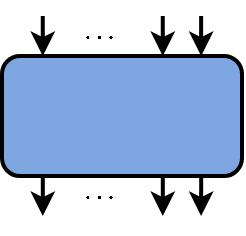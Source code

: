 <mxfile version="24.7.5" pages="8">
  <diagram name="Page-1" id="yfhviqjyw5GSRYQB0bxj">
    <mxGraphModel dx="477" dy="479" grid="1" gridSize="5" guides="1" tooltips="1" connect="1" arrows="1" fold="1" page="1" pageScale="1" pageWidth="827" pageHeight="1169" math="1" shadow="0">
      <root>
        <mxCell id="0" />
        <mxCell id="1" parent="0" />
        <mxCell id="PiUlT12rA_tVYq5L-w_3-2" style="edgeStyle=orthogonalEdgeStyle;rounded=0;orthogonalLoop=1;jettySize=auto;html=1;exitX=0.17;exitY=1;exitDx=0;exitDy=0;exitPerimeter=0;strokeWidth=2;" edge="1" parent="1" source="PiUlT12rA_tVYq5L-w_3-1">
          <mxGeometry relative="1" as="geometry">
            <mxPoint x="380.389" y="480" as="targetPoint" />
          </mxGeometry>
        </mxCell>
        <mxCell id="PiUlT12rA_tVYq5L-w_3-3" style="edgeStyle=orthogonalEdgeStyle;rounded=0;orthogonalLoop=1;jettySize=auto;html=1;exitX=0.67;exitY=1;exitDx=0;exitDy=0;exitPerimeter=0;strokeColor=default;strokeWidth=2;align=center;verticalAlign=middle;fontFamily=Helvetica;fontSize=11;fontColor=default;labelBackgroundColor=default;endArrow=classic;" edge="1" parent="1" source="PiUlT12rA_tVYq5L-w_3-1">
          <mxGeometry relative="1" as="geometry">
            <mxPoint x="440.389" y="480" as="targetPoint" />
          </mxGeometry>
        </mxCell>
        <mxCell id="PiUlT12rA_tVYq5L-w_3-4" style="edgeStyle=orthogonalEdgeStyle;shape=connector;rounded=0;orthogonalLoop=1;jettySize=auto;html=1;exitX=0.83;exitY=1;exitDx=0;exitDy=0;exitPerimeter=0;strokeColor=default;strokeWidth=2;align=center;verticalAlign=middle;fontFamily=Helvetica;fontSize=11;fontColor=default;labelBackgroundColor=default;endArrow=classic;" edge="1" parent="1" source="PiUlT12rA_tVYq5L-w_3-1">
          <mxGeometry relative="1" as="geometry">
            <mxPoint x="459.556" y="480" as="targetPoint" />
          </mxGeometry>
        </mxCell>
        <mxCell id="PiUlT12rA_tVYq5L-w_3-5" style="edgeStyle=orthogonalEdgeStyle;shape=connector;rounded=0;orthogonalLoop=1;jettySize=auto;html=1;exitX=0.17;exitY=0;exitDx=0;exitDy=0;exitPerimeter=0;strokeColor=default;strokeWidth=2;align=center;verticalAlign=middle;fontFamily=Helvetica;fontSize=11;fontColor=default;labelBackgroundColor=default;endArrow=classic;entryX=0.17;entryY=0;entryDx=0;entryDy=0;entryPerimeter=0;" edge="1" parent="1" target="PiUlT12rA_tVYq5L-w_3-1">
          <mxGeometry relative="1" as="geometry">
            <mxPoint x="380.389" y="380" as="sourcePoint" />
          </mxGeometry>
        </mxCell>
        <mxCell id="PiUlT12rA_tVYq5L-w_3-6" style="edgeStyle=orthogonalEdgeStyle;shape=connector;rounded=0;orthogonalLoop=1;jettySize=auto;html=1;exitX=0.67;exitY=0;exitDx=0;exitDy=0;exitPerimeter=0;strokeColor=default;strokeWidth=2;align=center;verticalAlign=middle;fontFamily=Helvetica;fontSize=11;fontColor=default;labelBackgroundColor=default;endArrow=classic;entryX=0.67;entryY=0;entryDx=0;entryDy=0;entryPerimeter=0;" edge="1" parent="1" target="PiUlT12rA_tVYq5L-w_3-1">
          <mxGeometry relative="1" as="geometry">
            <mxPoint x="440.389" y="380" as="sourcePoint" />
          </mxGeometry>
        </mxCell>
        <mxCell id="PiUlT12rA_tVYq5L-w_3-7" style="edgeStyle=orthogonalEdgeStyle;shape=connector;rounded=0;orthogonalLoop=1;jettySize=auto;html=1;exitX=0.83;exitY=0;exitDx=0;exitDy=0;exitPerimeter=0;strokeColor=default;strokeWidth=2;align=center;verticalAlign=middle;fontFamily=Helvetica;fontSize=11;fontColor=default;labelBackgroundColor=default;endArrow=classic;entryX=0.83;entryY=0;entryDx=0;entryDy=0;entryPerimeter=0;" edge="1" parent="1" target="PiUlT12rA_tVYq5L-w_3-1">
          <mxGeometry relative="1" as="geometry">
            <mxPoint x="459.556" y="380" as="sourcePoint" />
          </mxGeometry>
        </mxCell>
        <mxCell id="PiUlT12rA_tVYq5L-w_3-1" value="" style="rounded=1;whiteSpace=wrap;html=1;fillColor=#7EA6E0;strokeWidth=2;points=[[0.17,0,0,0,0],[0.17,1,0,0,0],[0.33,0,0,0,0],[0.33,1,0,0,0],[0.5,0,0,0,0],[0.5,1,0,0,0],[0.67,0,0,0,0],[0.67,1,0,0,0],[0.83,0,0,0,0],[0.83,1,0,0,0]];" vertex="1" parent="1">
          <mxGeometry x="360" y="400" width="120" height="60" as="geometry" />
        </mxCell>
        <mxCell id="PiUlT12rA_tVYq5L-w_3-8" value="$$\cdots$$" style="text;html=1;align=center;verticalAlign=middle;resizable=0;points=[];autosize=1;strokeColor=none;fillColor=none;fontFamily=Helvetica;fontSize=11;fontColor=default;labelBackgroundColor=none;" vertex="1" parent="1">
          <mxGeometry x="370" y="375" width="75" height="30" as="geometry" />
        </mxCell>
        <mxCell id="PiUlT12rA_tVYq5L-w_3-9" value="$$\cdots$$" style="text;html=1;align=center;verticalAlign=middle;resizable=0;points=[];autosize=1;strokeColor=none;fillColor=none;fontFamily=Helvetica;fontSize=11;fontColor=default;labelBackgroundColor=none;" vertex="1" parent="1">
          <mxGeometry x="370" y="455" width="75" height="30" as="geometry" />
        </mxCell>
      </root>
    </mxGraphModel>
  </diagram>
  <diagram id="EuR9rJr0UpHzjGwJZewZ" name="Page-2">
    <mxGraphModel dx="398" dy="399" grid="1" gridSize="5" guides="1" tooltips="1" connect="1" arrows="1" fold="1" page="1" pageScale="1" pageWidth="827" pageHeight="1169" math="1" shadow="0">
      <root>
        <mxCell id="0" />
        <mxCell id="1" parent="0" />
        <mxCell id="neylguYoI4TUpXD-tj6q-1" style="edgeStyle=orthogonalEdgeStyle;rounded=0;orthogonalLoop=1;jettySize=auto;html=1;exitX=0.17;exitY=1;exitDx=0;exitDy=0;exitPerimeter=0;strokeWidth=2;" edge="1" parent="1" source="neylguYoI4TUpXD-tj6q-7">
          <mxGeometry relative="1" as="geometry">
            <mxPoint x="380.389" y="480" as="targetPoint" />
          </mxGeometry>
        </mxCell>
        <mxCell id="neylguYoI4TUpXD-tj6q-2" style="edgeStyle=orthogonalEdgeStyle;rounded=0;orthogonalLoop=1;jettySize=auto;html=1;exitX=0.67;exitY=1;exitDx=0;exitDy=0;exitPerimeter=0;strokeColor=default;strokeWidth=2;align=center;verticalAlign=middle;fontFamily=Helvetica;fontSize=11;fontColor=default;labelBackgroundColor=default;endArrow=classic;" edge="1" parent="1" source="neylguYoI4TUpXD-tj6q-7">
          <mxGeometry relative="1" as="geometry">
            <mxPoint x="440.389" y="480" as="targetPoint" />
          </mxGeometry>
        </mxCell>
        <mxCell id="neylguYoI4TUpXD-tj6q-3" style="edgeStyle=orthogonalEdgeStyle;shape=connector;rounded=1;orthogonalLoop=1;jettySize=auto;html=1;exitX=0.83;exitY=1;exitDx=0;exitDy=0;exitPerimeter=0;strokeColor=default;strokeWidth=2;align=center;verticalAlign=middle;fontFamily=Helvetica;fontSize=11;fontColor=default;labelBackgroundColor=default;endArrow=classic;curved=0;" edge="1" parent="1" source="neylguYoI4TUpXD-tj6q-7">
          <mxGeometry relative="1" as="geometry">
            <mxPoint x="490" y="380" as="targetPoint" />
            <Array as="points">
              <mxPoint x="460" y="480" />
              <mxPoint x="490" y="480" />
              <mxPoint x="490" y="380" />
            </Array>
          </mxGeometry>
        </mxCell>
        <mxCell id="neylguYoI4TUpXD-tj6q-4" style="edgeStyle=orthogonalEdgeStyle;shape=connector;rounded=0;orthogonalLoop=1;jettySize=auto;html=1;exitX=0.17;exitY=0;exitDx=0;exitDy=0;exitPerimeter=0;strokeColor=default;strokeWidth=2;align=center;verticalAlign=middle;fontFamily=Helvetica;fontSize=11;fontColor=default;labelBackgroundColor=default;endArrow=classic;entryX=0.17;entryY=0;entryDx=0;entryDy=0;entryPerimeter=0;" edge="1" parent="1" target="neylguYoI4TUpXD-tj6q-7">
          <mxGeometry relative="1" as="geometry">
            <mxPoint x="380.389" y="380" as="sourcePoint" />
          </mxGeometry>
        </mxCell>
        <mxCell id="neylguYoI4TUpXD-tj6q-5" style="edgeStyle=orthogonalEdgeStyle;shape=connector;rounded=0;orthogonalLoop=1;jettySize=auto;html=1;exitX=0.67;exitY=0;exitDx=0;exitDy=0;exitPerimeter=0;strokeColor=default;strokeWidth=2;align=center;verticalAlign=middle;fontFamily=Helvetica;fontSize=11;fontColor=default;labelBackgroundColor=default;endArrow=classic;entryX=0.67;entryY=0;entryDx=0;entryDy=0;entryPerimeter=0;" edge="1" parent="1" target="neylguYoI4TUpXD-tj6q-7">
          <mxGeometry relative="1" as="geometry">
            <mxPoint x="440.389" y="380" as="sourcePoint" />
          </mxGeometry>
        </mxCell>
        <mxCell id="neylguYoI4TUpXD-tj6q-6" style="edgeStyle=orthogonalEdgeStyle;shape=connector;rounded=0;orthogonalLoop=1;jettySize=auto;html=1;exitX=0.83;exitY=0;exitDx=0;exitDy=0;exitPerimeter=0;strokeColor=default;strokeWidth=2;align=center;verticalAlign=middle;fontFamily=Helvetica;fontSize=11;fontColor=default;labelBackgroundColor=default;endArrow=classic;entryX=0.83;entryY=0;entryDx=0;entryDy=0;entryPerimeter=0;" edge="1" parent="1" target="neylguYoI4TUpXD-tj6q-7">
          <mxGeometry relative="1" as="geometry">
            <mxPoint x="459.556" y="380" as="sourcePoint" />
          </mxGeometry>
        </mxCell>
        <mxCell id="neylguYoI4TUpXD-tj6q-7" value="" style="rounded=1;whiteSpace=wrap;html=1;fillColor=#7EA6E0;strokeWidth=2;points=[[0.17,0,0,0,0],[0.17,1,0,0,0],[0.33,0,0,0,0],[0.33,1,0,0,0],[0.5,0,0,0,0],[0.5,1,0,0,0],[0.67,0,0,0,0],[0.67,1,0,0,0],[0.83,0,0,0,0],[0.83,1,0,0,0]];" vertex="1" parent="1">
          <mxGeometry x="360" y="400" width="120" height="60" as="geometry" />
        </mxCell>
        <mxCell id="neylguYoI4TUpXD-tj6q-8" value="$$\cdots$$" style="text;html=1;align=center;verticalAlign=middle;resizable=0;points=[];autosize=1;strokeColor=none;fillColor=none;fontFamily=Helvetica;fontSize=11;fontColor=default;labelBackgroundColor=none;" vertex="1" parent="1">
          <mxGeometry x="370" y="375" width="75" height="30" as="geometry" />
        </mxCell>
        <mxCell id="neylguYoI4TUpXD-tj6q-9" value="$$\cdots$$" style="text;html=1;align=center;verticalAlign=middle;resizable=0;points=[];autosize=1;strokeColor=none;fillColor=none;fontFamily=Helvetica;fontSize=11;fontColor=default;labelBackgroundColor=none;" vertex="1" parent="1">
          <mxGeometry x="370" y="455" width="75" height="30" as="geometry" />
        </mxCell>
      </root>
    </mxGraphModel>
  </diagram>
  <diagram id="At2QDFjVqLGQNjYmtaO1" name="Page-3">
    <mxGraphModel dx="192" dy="193" grid="1" gridSize="5" guides="1" tooltips="1" connect="1" arrows="1" fold="1" page="1" pageScale="1" pageWidth="827" pageHeight="1169" math="1" shadow="0">
      <root>
        <mxCell id="0" />
        <mxCell id="1" parent="0" />
        <mxCell id="p7tX2SCMchugf2LYKnCU-1" style="edgeStyle=orthogonalEdgeStyle;rounded=0;orthogonalLoop=1;jettySize=auto;html=1;exitX=0.17;exitY=1;exitDx=0;exitDy=0;exitPerimeter=0;strokeWidth=2;" edge="1" parent="1" source="p7tX2SCMchugf2LYKnCU-7">
          <mxGeometry relative="1" as="geometry">
            <mxPoint x="380.389" y="480" as="targetPoint" />
          </mxGeometry>
        </mxCell>
        <mxCell id="p7tX2SCMchugf2LYKnCU-11" style="edgeStyle=orthogonalEdgeStyle;shape=connector;rounded=0;orthogonalLoop=1;jettySize=auto;html=1;exitX=0.83;exitY=0;exitDx=0;exitDy=0;exitPerimeter=0;strokeColor=default;strokeWidth=2;align=center;verticalAlign=middle;fontFamily=Helvetica;fontSize=11;fontColor=default;labelBackgroundColor=default;endArrow=classic;" edge="1" parent="1" source="p7tX2SCMchugf2LYKnCU-7">
          <mxGeometry relative="1" as="geometry">
            <mxPoint x="476.256" y="380" as="targetPoint" />
          </mxGeometry>
        </mxCell>
        <mxCell id="p7tX2SCMchugf2LYKnCU-12" style="edgeStyle=orthogonalEdgeStyle;shape=connector;rounded=0;orthogonalLoop=1;jettySize=auto;html=1;exitX=0.5;exitY=0;exitDx=0;exitDy=0;exitPerimeter=0;strokeColor=default;strokeWidth=2;align=center;verticalAlign=middle;fontFamily=Helvetica;fontSize=11;fontColor=default;labelBackgroundColor=default;endArrow=classic;entryX=0.5;entryY=0;entryDx=0;entryDy=0;entryPerimeter=0;" edge="1" parent="1" target="p7tX2SCMchugf2LYKnCU-7">
          <mxGeometry relative="1" as="geometry">
            <mxPoint x="429.977" y="380" as="sourcePoint" />
          </mxGeometry>
        </mxCell>
        <mxCell id="p7tX2SCMchugf2LYKnCU-15" style="edgeStyle=orthogonalEdgeStyle;shape=connector;rounded=0;orthogonalLoop=1;jettySize=auto;html=1;exitX=0.67;exitY=0;exitDx=0;exitDy=0;exitPerimeter=0;strokeColor=default;strokeWidth=2;align=center;verticalAlign=middle;fontFamily=Helvetica;fontSize=11;fontColor=default;labelBackgroundColor=default;endArrow=classic;entryX=0.67;entryY=0;entryDx=0;entryDy=0;entryPerimeter=0;" edge="1" parent="1" target="p7tX2SCMchugf2LYKnCU-7">
          <mxGeometry relative="1" as="geometry">
            <mxPoint x="453.766" y="380" as="sourcePoint" />
          </mxGeometry>
        </mxCell>
        <mxCell id="p7tX2SCMchugf2LYKnCU-16" style="edgeStyle=orthogonalEdgeStyle;shape=connector;rounded=0;orthogonalLoop=1;jettySize=auto;html=1;exitX=0.17;exitY=0;exitDx=0;exitDy=0;exitPerimeter=0;strokeColor=default;strokeWidth=2;align=center;verticalAlign=middle;fontFamily=Helvetica;fontSize=11;fontColor=default;labelBackgroundColor=default;endArrow=classic;entryX=0.17;entryY=0;entryDx=0;entryDy=0;entryPerimeter=0;" edge="1" parent="1" target="p7tX2SCMchugf2LYKnCU-7">
          <mxGeometry relative="1" as="geometry">
            <mxPoint x="383.806" y="380" as="sourcePoint" />
          </mxGeometry>
        </mxCell>
        <mxCell id="p7tX2SCMchugf2LYKnCU-19" style="edgeStyle=orthogonalEdgeStyle;shape=connector;rounded=0;orthogonalLoop=1;jettySize=auto;html=1;exitX=0.5;exitY=1;exitDx=0;exitDy=0;exitPerimeter=0;strokeColor=default;strokeWidth=2;align=center;verticalAlign=middle;fontFamily=Helvetica;fontSize=11;fontColor=default;labelBackgroundColor=default;endArrow=classic;" edge="1" parent="1" source="p7tX2SCMchugf2LYKnCU-7">
          <mxGeometry relative="1" as="geometry">
            <mxPoint x="430" y="480" as="targetPoint" />
          </mxGeometry>
        </mxCell>
        <mxCell id="p7tX2SCMchugf2LYKnCU-7" value="" style="rounded=1;whiteSpace=wrap;html=1;fillColor=#d5e8d4;strokeWidth=2;points=[[0.17,0,0,0,0],[0.17,1,0,0,0],[0.33,0,0,0,0],[0.33,1,0,0,0],[0.5,0,0,0,0],[0.5,1,0,0,0],[0.67,0,0,0,0],[0.67,1,0,0,0],[0.83,0,0,0,0],[0.83,1,0,0,0]];strokeColor=#82b366;" vertex="1" parent="1">
          <mxGeometry x="360" y="400" width="140" height="60" as="geometry" />
        </mxCell>
        <mxCell id="p7tX2SCMchugf2LYKnCU-8" value="$$\cdots$$" style="text;html=1;align=center;verticalAlign=middle;resizable=0;points=[];autosize=1;strokeColor=none;fillColor=none;fontFamily=Helvetica;fontSize=11;fontColor=default;labelBackgroundColor=none;" vertex="1" parent="1">
          <mxGeometry x="365" y="375" width="75" height="30" as="geometry" />
        </mxCell>
        <mxCell id="p7tX2SCMchugf2LYKnCU-9" value="$$\cdots$$" style="text;html=1;align=center;verticalAlign=middle;resizable=0;points=[];autosize=1;strokeColor=none;fillColor=none;fontFamily=Helvetica;fontSize=11;fontColor=default;labelBackgroundColor=none;" vertex="1" parent="1">
          <mxGeometry x="365" y="455" width="75" height="30" as="geometry" />
        </mxCell>
      </root>
    </mxGraphModel>
  </diagram>
  <diagram id="8oBxnDz-2dm2HQFDRHO3" name="Page-4">
    <mxGraphModel dx="475" dy="267" grid="1" gridSize="10" guides="1" tooltips="1" connect="1" arrows="1" fold="1" page="1" pageScale="1" pageWidth="827" pageHeight="1169" math="1" shadow="0">
      <root>
        <mxCell id="0" />
        <mxCell id="1" parent="0" />
        <mxCell id="Xo8Tnvdq4oubc3hMnSln-4" style="edgeStyle=orthogonalEdgeStyle;shape=connector;rounded=0;orthogonalLoop=1;jettySize=auto;html=1;exitX=0.17;exitY=0;exitDx=0;exitDy=0;exitPerimeter=0;strokeColor=default;strokeWidth=2;align=center;verticalAlign=middle;fontFamily=Helvetica;fontSize=11;fontColor=default;labelBackgroundColor=default;endArrow=classic;entryX=0.17;entryY=0;entryDx=0;entryDy=0;entryPerimeter=0;" edge="1" parent="1" target="Xo8Tnvdq4oubc3hMnSln-7">
          <mxGeometry relative="1" as="geometry">
            <mxPoint x="380.389" y="380" as="sourcePoint" />
          </mxGeometry>
        </mxCell>
        <mxCell id="Xo8Tnvdq4oubc3hMnSln-5" style="edgeStyle=orthogonalEdgeStyle;shape=connector;rounded=0;orthogonalLoop=1;jettySize=auto;html=1;exitX=0.67;exitY=0;exitDx=0;exitDy=0;exitPerimeter=0;strokeColor=default;strokeWidth=2;align=center;verticalAlign=middle;fontFamily=Helvetica;fontSize=11;fontColor=default;labelBackgroundColor=default;endArrow=classic;entryX=0.67;entryY=0;entryDx=0;entryDy=0;entryPerimeter=0;" edge="1" parent="1" target="Xo8Tnvdq4oubc3hMnSln-7">
          <mxGeometry relative="1" as="geometry">
            <mxPoint x="440.389" y="380" as="sourcePoint" />
          </mxGeometry>
        </mxCell>
        <mxCell id="Xo8Tnvdq4oubc3hMnSln-6" style="edgeStyle=orthogonalEdgeStyle;shape=connector;rounded=0;orthogonalLoop=1;jettySize=auto;html=1;exitX=0.83;exitY=0;exitDx=0;exitDy=0;exitPerimeter=0;strokeColor=default;strokeWidth=2;align=center;verticalAlign=middle;fontFamily=Helvetica;fontSize=11;fontColor=default;labelBackgroundColor=default;endArrow=classic;entryX=0.83;entryY=0;entryDx=0;entryDy=0;entryPerimeter=0;" edge="1" parent="1" target="Xo8Tnvdq4oubc3hMnSln-7">
          <mxGeometry relative="1" as="geometry">
            <mxPoint x="459.556" y="380" as="sourcePoint" />
          </mxGeometry>
        </mxCell>
        <mxCell id="Xo8Tnvdq4oubc3hMnSln-10" style="edgeStyle=orthogonalEdgeStyle;rounded=0;orthogonalLoop=1;jettySize=auto;html=1;exitX=0.5;exitY=1;exitDx=0;exitDy=0;exitPerimeter=0;strokeColor=default;strokeWidth=2;align=center;verticalAlign=middle;fontFamily=Helvetica;fontSize=11;fontColor=default;labelBackgroundColor=default;endArrow=classic;" edge="1" parent="1" source="Xo8Tnvdq4oubc3hMnSln-7">
          <mxGeometry relative="1" as="geometry">
            <mxPoint x="420.077" y="480" as="targetPoint" />
          </mxGeometry>
        </mxCell>
        <mxCell id="Xo8Tnvdq4oubc3hMnSln-7" value="" style="rounded=1;whiteSpace=wrap;html=1;fillColor=#7EA6E0;strokeWidth=2;points=[[0.17,0,0,0,0],[0.17,1,0,0,0],[0.33,0,0,0,0],[0.33,1,0,0,0],[0.5,0,0,0,0],[0.5,1,0,0,0],[0.67,0,0,0,0],[0.67,1,0,0,0],[0.83,0,0,0,0],[0.83,1,0,0,0]];" vertex="1" parent="1">
          <mxGeometry x="360" y="400" width="120" height="60" as="geometry" />
        </mxCell>
        <mxCell id="Xo8Tnvdq4oubc3hMnSln-8" value="$$\cdots$$" style="text;html=1;align=center;verticalAlign=middle;resizable=0;points=[];autosize=1;strokeColor=none;fillColor=none;fontFamily=Helvetica;fontSize=11;fontColor=default;labelBackgroundColor=none;" vertex="1" parent="1">
          <mxGeometry x="370" y="375" width="75" height="30" as="geometry" />
        </mxCell>
      </root>
    </mxGraphModel>
  </diagram>
  <diagram id="R4ejt5yXChd95usc3V_k" name="Page-5">
    <mxGraphModel dx="330" dy="185" grid="1" gridSize="10" guides="1" tooltips="1" connect="1" arrows="1" fold="1" page="1" pageScale="1" pageWidth="827" pageHeight="1169" math="1" shadow="0">
      <root>
        <mxCell id="0" />
        <mxCell id="1" parent="0" />
        <mxCell id="cPKcKCeHd6aTYcS5XOba-1" style="edgeStyle=orthogonalEdgeStyle;shape=connector;rounded=0;orthogonalLoop=1;jettySize=auto;html=1;exitX=0.17;exitY=0;exitDx=0;exitDy=0;exitPerimeter=0;strokeColor=default;strokeWidth=2;align=center;verticalAlign=middle;fontFamily=Helvetica;fontSize=11;fontColor=default;labelBackgroundColor=default;endArrow=classic;entryX=0.17;entryY=0;entryDx=0;entryDy=0;entryPerimeter=0;" edge="1" parent="1" target="cPKcKCeHd6aTYcS5XOba-5">
          <mxGeometry relative="1" as="geometry">
            <mxPoint x="380.389" y="380" as="sourcePoint" />
          </mxGeometry>
        </mxCell>
        <mxCell id="cPKcKCeHd6aTYcS5XOba-2" style="edgeStyle=orthogonalEdgeStyle;shape=connector;rounded=0;orthogonalLoop=1;jettySize=auto;html=1;exitX=0.67;exitY=0;exitDx=0;exitDy=0;exitPerimeter=0;strokeColor=default;strokeWidth=2;align=center;verticalAlign=middle;fontFamily=Helvetica;fontSize=11;fontColor=default;labelBackgroundColor=default;endArrow=classic;entryX=0.67;entryY=0;entryDx=0;entryDy=0;entryPerimeter=0;" edge="1" parent="1" target="cPKcKCeHd6aTYcS5XOba-5">
          <mxGeometry relative="1" as="geometry">
            <mxPoint x="440.389" y="380" as="sourcePoint" />
          </mxGeometry>
        </mxCell>
        <mxCell id="cPKcKCeHd6aTYcS5XOba-4" style="edgeStyle=orthogonalEdgeStyle;rounded=1;orthogonalLoop=1;jettySize=auto;html=1;exitX=0.5;exitY=1;exitDx=0;exitDy=0;exitPerimeter=0;strokeColor=default;strokeWidth=2;align=center;verticalAlign=middle;fontFamily=Helvetica;fontSize=11;fontColor=default;labelBackgroundColor=default;endArrow=classic;entryX=0.83;entryY=0;entryDx=0;entryDy=0;entryPerimeter=0;curved=0;" edge="1" parent="1" source="cPKcKCeHd6aTYcS5XOba-5" target="cPKcKCeHd6aTYcS5XOba-5">
          <mxGeometry relative="1" as="geometry">
            <mxPoint x="470" y="380" as="targetPoint" />
            <Array as="points">
              <mxPoint x="420" y="470" />
              <mxPoint x="490" y="470" />
              <mxPoint x="490" y="380" />
              <mxPoint x="460" y="380" />
            </Array>
          </mxGeometry>
        </mxCell>
        <mxCell id="cPKcKCeHd6aTYcS5XOba-5" value="" style="rounded=1;whiteSpace=wrap;html=1;fillColor=#7EA6E0;strokeWidth=2;points=[[0.17,0,0,0,0],[0.17,1,0,0,0],[0.33,0,0,0,0],[0.33,1,0,0,0],[0.5,0,0,0,0],[0.5,1,0,0,0],[0.67,0,0,0,0],[0.67,1,0,0,0],[0.83,0,0,0,0],[0.83,1,0,0,0]];" vertex="1" parent="1">
          <mxGeometry x="360" y="400" width="120" height="60" as="geometry" />
        </mxCell>
        <mxCell id="cPKcKCeHd6aTYcS5XOba-6" value="$$\cdots$$" style="text;html=1;align=center;verticalAlign=middle;resizable=0;points=[];autosize=1;strokeColor=none;fillColor=none;fontFamily=Helvetica;fontSize=11;fontColor=default;labelBackgroundColor=none;" vertex="1" parent="1">
          <mxGeometry x="370" y="375" width="75" height="30" as="geometry" />
        </mxCell>
      </root>
    </mxGraphModel>
  </diagram>
  <diagram id="Y5gEf1uYZ-PegH2DiDj4" name="Page-6">
    <mxGraphModel dx="330" dy="185" grid="1" gridSize="10" guides="1" tooltips="1" connect="1" arrows="1" fold="1" page="1" pageScale="1" pageWidth="827" pageHeight="1169" math="1" shadow="0">
      <root>
        <mxCell id="0" />
        <mxCell id="1" parent="0" />
        <mxCell id="zV7pxfhDamZgih1GwbKs-8" style="edgeStyle=orthogonalEdgeStyle;shape=connector;rounded=0;orthogonalLoop=1;jettySize=auto;html=1;exitX=0.83;exitY=0;exitDx=0;exitDy=0;exitPerimeter=0;strokeColor=default;align=center;verticalAlign=middle;fontFamily=Helvetica;fontSize=11;fontColor=default;labelBackgroundColor=default;endArrow=classic;strokeWidth=2;entryX=0.83;entryY=0;entryDx=0;entryDy=0;entryPerimeter=0;" edge="1" parent="1" target="zV7pxfhDamZgih1GwbKs-5">
          <mxGeometry relative="1" as="geometry">
            <mxPoint x="426.389" y="380" as="sourcePoint" />
          </mxGeometry>
        </mxCell>
        <mxCell id="zV7pxfhDamZgih1GwbKs-9" style="edgeStyle=orthogonalEdgeStyle;shape=connector;rounded=0;orthogonalLoop=1;jettySize=auto;html=1;exitX=0.17;exitY=0;exitDx=0;exitDy=0;exitPerimeter=0;strokeColor=default;strokeWidth=2;align=center;verticalAlign=middle;fontFamily=Helvetica;fontSize=11;fontColor=default;labelBackgroundColor=default;endArrow=classic;entryX=0.17;entryY=0;entryDx=0;entryDy=0;entryPerimeter=0;" edge="1" parent="1" target="zV7pxfhDamZgih1GwbKs-5">
          <mxGeometry relative="1" as="geometry">
            <mxPoint x="373.611" y="380" as="sourcePoint" />
          </mxGeometry>
        </mxCell>
        <mxCell id="zV7pxfhDamZgih1GwbKs-10" style="edgeStyle=orthogonalEdgeStyle;shape=connector;rounded=0;orthogonalLoop=1;jettySize=auto;html=1;exitX=0.5;exitY=1;exitDx=0;exitDy=0;exitPerimeter=0;strokeColor=none;strokeWidth=2;align=center;verticalAlign=middle;fontFamily=Helvetica;fontSize=11;fontColor=default;labelBackgroundColor=default;endArrow=classic;" edge="1" parent="1" source="zV7pxfhDamZgih1GwbKs-5">
          <mxGeometry relative="1" as="geometry">
            <mxPoint x="400" y="480" as="targetPoint" />
          </mxGeometry>
        </mxCell>
        <mxCell id="zV7pxfhDamZgih1GwbKs-5" value="" style="rounded=1;whiteSpace=wrap;html=1;fillColor=#d5e8d4;strokeWidth=2;points=[[0.17,0,0,0,0],[0.17,1,0,0,0],[0.33,0,0,0,0],[0.33,1,0,0,0],[0.5,0,0,0,0],[0.5,1,0,0,0],[0.67,0,0,0,0],[0.67,1,0,0,0],[0.83,0,0,0,0],[0.83,1,0,0,0]];strokeColor=#82b366;" vertex="1" parent="1">
          <mxGeometry x="360" y="400" width="80" height="60" as="geometry" />
        </mxCell>
        <mxCell id="zV7pxfhDamZgih1GwbKs-6" value="$$\cdots$$" style="text;html=1;align=center;verticalAlign=middle;resizable=0;points=[];autosize=1;strokeColor=none;fillColor=none;fontFamily=Helvetica;fontSize=11;fontColor=default;labelBackgroundColor=none;" vertex="1" parent="1">
          <mxGeometry x="362.5" y="370" width="75" height="30" as="geometry" />
        </mxCell>
      </root>
    </mxGraphModel>
  </diagram>
  <diagram id="GrcD5NP34gsEW1zkyOKG" name="Page-7">
    <mxGraphModel dx="270" dy="152" grid="1" gridSize="5" guides="1" tooltips="1" connect="1" arrows="1" fold="1" page="1" pageScale="1" pageWidth="827" pageHeight="1169" math="0" shadow="0">
      <root>
        <mxCell id="0" />
        <mxCell id="1" parent="0" />
        <mxCell id="Jy4qY7K2AWNkpZpbRgaD-1" style="edgeStyle=orthogonalEdgeStyle;curved=1;rounded=0;orthogonalLoop=1;jettySize=auto;html=1;strokeColor=default;strokeWidth=2;align=center;verticalAlign=middle;fontFamily=Helvetica;fontSize=12;fontColor=default;labelBackgroundColor=default;endArrow=none;endFill=0;exitX=0.5;exitY=1;exitDx=0;exitDy=0;" edge="1" parent="1" source="Jy4qY7K2AWNkpZpbRgaD-4">
          <mxGeometry relative="1" as="geometry">
            <mxPoint x="410" y="322" as="targetPoint" />
            <mxPoint x="410" y="300" as="sourcePoint" />
          </mxGeometry>
        </mxCell>
        <mxCell id="Jy4qY7K2AWNkpZpbRgaD-2" value="" style="rounded=1;whiteSpace=wrap;html=1;fontFamily=Helvetica;fontSize=12;labelBackgroundColor=default;strokeWidth=2;align=center;verticalAlign=middle;fillColor=#7EA6E0;" vertex="1" parent="1">
          <mxGeometry x="390" y="322" width="40" height="40" as="geometry" />
        </mxCell>
        <mxCell id="Jy4qY7K2AWNkpZpbRgaD-3" style="edgeStyle=orthogonalEdgeStyle;curved=1;rounded=0;orthogonalLoop=1;jettySize=auto;html=1;exitX=0.5;exitY=1;exitDx=0;exitDy=0;entryX=0.502;entryY=0.047;entryDx=0;entryDy=0;strokeColor=default;strokeWidth=2;align=center;verticalAlign=middle;fontFamily=Helvetica;fontSize=12;fontColor=default;labelBackgroundColor=default;endArrow=none;endFill=0;entryPerimeter=0;" edge="1" source="Jy4qY7K2AWNkpZpbRgaD-2" parent="1">
          <mxGeometry relative="1" as="geometry">
            <mxPoint x="410" y="384" as="targetPoint" />
          </mxGeometry>
        </mxCell>
        <mxCell id="Jy4qY7K2AWNkpZpbRgaD-5" style="edgeStyle=orthogonalEdgeStyle;rounded=1;orthogonalLoop=1;jettySize=auto;html=1;exitX=0.5;exitY=0;exitDx=0;exitDy=0;strokeColor=#b85450;strokeWidth=1;align=center;verticalAlign=middle;fontFamily=Helvetica;fontSize=12;fontColor=default;labelBackgroundColor=default;endArrow=none;endFill=0;curved=0;fillColor=#f8cecc;" edge="1" parent="1" source="Jy4qY7K2AWNkpZpbRgaD-4">
          <mxGeometry relative="1" as="geometry">
            <mxPoint x="410" y="275.005" as="targetPoint" />
            <Array as="points">
              <mxPoint x="410" y="288.6" />
              <mxPoint x="411" y="288.6" />
              <mxPoint x="411" y="286.6" />
              <mxPoint x="409" y="286.6" />
              <mxPoint x="409" y="284.6" />
              <mxPoint x="411" y="284.6" />
              <mxPoint x="411" y="282.6" />
              <mxPoint x="409" y="282.6" />
              <mxPoint x="409" y="280.6" />
              <mxPoint x="411" y="280.6" />
              <mxPoint x="411" y="278.6" />
              <mxPoint x="409" y="278.6" />
              <mxPoint x="410" y="277.6" />
            </Array>
          </mxGeometry>
        </mxCell>
        <mxCell id="Jy4qY7K2AWNkpZpbRgaD-4" value="" style="ellipse;whiteSpace=wrap;html=1;fillColor=#d5e8d4;strokeColor=#82b366;strokeWidth=2;" vertex="1" parent="1">
          <mxGeometry x="400" y="290.6" width="20" height="20" as="geometry" />
        </mxCell>
      </root>
    </mxGraphModel>
  </diagram>
  <diagram id="loOLULhYjmYHbEXt8M48" name="Page-8">
    <mxGraphModel dx="111" dy="62" grid="1" gridSize="5" guides="1" tooltips="1" connect="1" arrows="1" fold="1" page="1" pageScale="1" pageWidth="827" pageHeight="1169" math="0" shadow="0">
      <root>
        <mxCell id="0" />
        <mxCell id="1" parent="0" />
        <mxCell id="6YCOZQGLmDoHd2anfRTS-1" style="edgeStyle=orthogonalEdgeStyle;curved=1;rounded=0;orthogonalLoop=1;jettySize=auto;html=1;strokeColor=default;strokeWidth=2;align=center;verticalAlign=middle;fontFamily=Helvetica;fontSize=12;fontColor=default;labelBackgroundColor=default;endArrow=none;endFill=0;exitX=0.5;exitY=1;exitDx=0;exitDy=0;" edge="1" parent="1" source="6YCOZQGLmDoHd2anfRTS-3">
          <mxGeometry relative="1" as="geometry">
            <mxPoint x="410" y="322" as="targetPoint" />
            <mxPoint x="410" y="300" as="sourcePoint" />
          </mxGeometry>
        </mxCell>
        <mxCell id="6YCOZQGLmDoHd2anfRTS-2" style="edgeStyle=orthogonalEdgeStyle;rounded=1;orthogonalLoop=1;jettySize=auto;html=1;exitX=0.5;exitY=0;exitDx=0;exitDy=0;strokeColor=#b85450;strokeWidth=1;align=center;verticalAlign=middle;fontFamily=Helvetica;fontSize=12;fontColor=default;labelBackgroundColor=default;endArrow=none;endFill=0;curved=0;fillColor=#f8cecc;" edge="1" parent="1" source="6YCOZQGLmDoHd2anfRTS-3">
          <mxGeometry relative="1" as="geometry">
            <mxPoint x="410" y="275.005" as="targetPoint" />
            <Array as="points">
              <mxPoint x="410" y="288.6" />
              <mxPoint x="411" y="288.6" />
              <mxPoint x="411" y="286.6" />
              <mxPoint x="409" y="286.6" />
              <mxPoint x="409" y="284.6" />
              <mxPoint x="411" y="284.6" />
              <mxPoint x="411" y="282.6" />
              <mxPoint x="409" y="282.6" />
              <mxPoint x="409" y="280.6" />
              <mxPoint x="411" y="280.6" />
              <mxPoint x="411" y="278.6" />
              <mxPoint x="409" y="278.6" />
              <mxPoint x="410" y="277.6" />
            </Array>
          </mxGeometry>
        </mxCell>
        <mxCell id="6YCOZQGLmDoHd2anfRTS-3" value="" style="ellipse;whiteSpace=wrap;html=1;fillColor=#d5e8d4;strokeColor=#82b366;strokeWidth=2;" vertex="1" parent="1">
          <mxGeometry x="400" y="290.6" width="20" height="20" as="geometry" />
        </mxCell>
      </root>
    </mxGraphModel>
  </diagram>
</mxfile>
